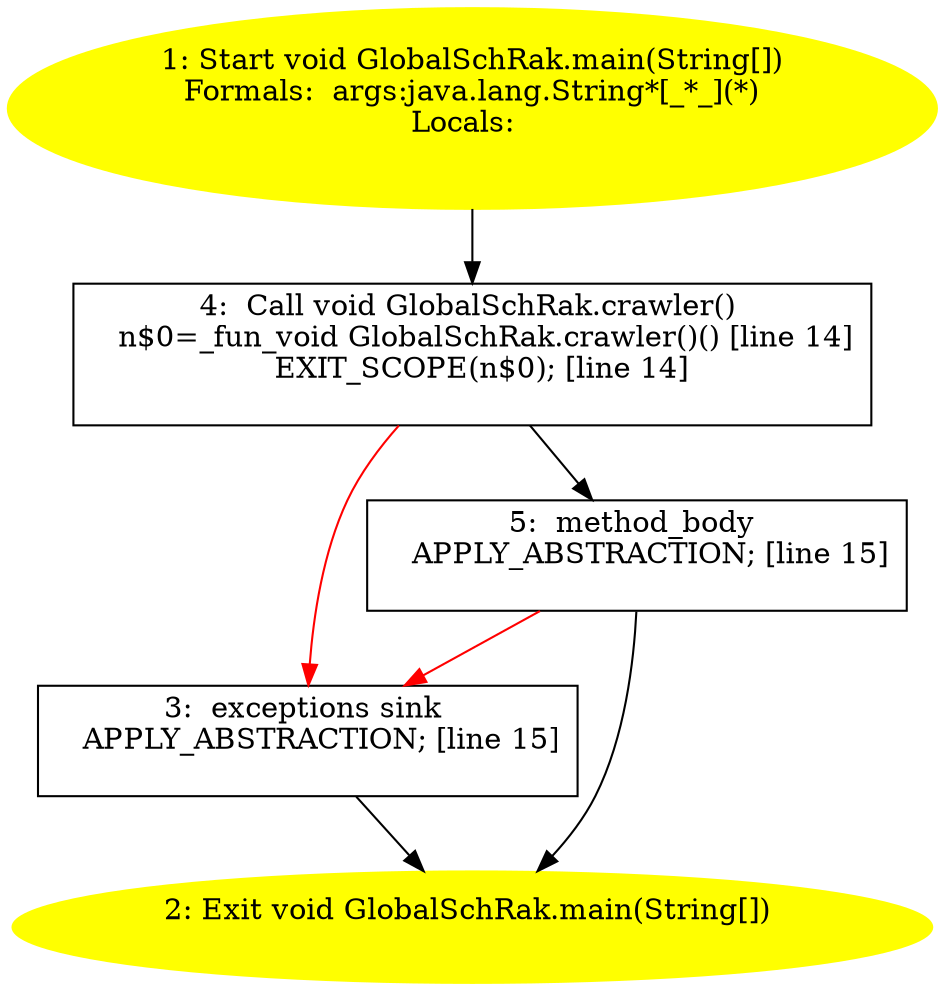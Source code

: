 /* @generated */
digraph cfg {
"com.dulishuo.times.sixteen.GlobalSchRak.main(java.lang.String[]):void.0ce55ee0543696f42eb597f0808a959e_1" [label="1: Start void GlobalSchRak.main(String[])\nFormals:  args:java.lang.String*[_*_](*)\nLocals:  \n  " color=yellow style=filled]
	

	 "com.dulishuo.times.sixteen.GlobalSchRak.main(java.lang.String[]):void.0ce55ee0543696f42eb597f0808a959e_1" -> "com.dulishuo.times.sixteen.GlobalSchRak.main(java.lang.String[]):void.0ce55ee0543696f42eb597f0808a959e_4" ;
"com.dulishuo.times.sixteen.GlobalSchRak.main(java.lang.String[]):void.0ce55ee0543696f42eb597f0808a959e_2" [label="2: Exit void GlobalSchRak.main(String[]) \n  " color=yellow style=filled]
	

"com.dulishuo.times.sixteen.GlobalSchRak.main(java.lang.String[]):void.0ce55ee0543696f42eb597f0808a959e_3" [label="3:  exceptions sink \n   APPLY_ABSTRACTION; [line 15]\n " shape="box"]
	

	 "com.dulishuo.times.sixteen.GlobalSchRak.main(java.lang.String[]):void.0ce55ee0543696f42eb597f0808a959e_3" -> "com.dulishuo.times.sixteen.GlobalSchRak.main(java.lang.String[]):void.0ce55ee0543696f42eb597f0808a959e_2" ;
"com.dulishuo.times.sixteen.GlobalSchRak.main(java.lang.String[]):void.0ce55ee0543696f42eb597f0808a959e_4" [label="4:  Call void GlobalSchRak.crawler() \n   n$0=_fun_void GlobalSchRak.crawler()() [line 14]\n  EXIT_SCOPE(n$0); [line 14]\n " shape="box"]
	

	 "com.dulishuo.times.sixteen.GlobalSchRak.main(java.lang.String[]):void.0ce55ee0543696f42eb597f0808a959e_4" -> "com.dulishuo.times.sixteen.GlobalSchRak.main(java.lang.String[]):void.0ce55ee0543696f42eb597f0808a959e_5" ;
	 "com.dulishuo.times.sixteen.GlobalSchRak.main(java.lang.String[]):void.0ce55ee0543696f42eb597f0808a959e_4" -> "com.dulishuo.times.sixteen.GlobalSchRak.main(java.lang.String[]):void.0ce55ee0543696f42eb597f0808a959e_3" [color="red" ];
"com.dulishuo.times.sixteen.GlobalSchRak.main(java.lang.String[]):void.0ce55ee0543696f42eb597f0808a959e_5" [label="5:  method_body \n   APPLY_ABSTRACTION; [line 15]\n " shape="box"]
	

	 "com.dulishuo.times.sixteen.GlobalSchRak.main(java.lang.String[]):void.0ce55ee0543696f42eb597f0808a959e_5" -> "com.dulishuo.times.sixteen.GlobalSchRak.main(java.lang.String[]):void.0ce55ee0543696f42eb597f0808a959e_2" ;
	 "com.dulishuo.times.sixteen.GlobalSchRak.main(java.lang.String[]):void.0ce55ee0543696f42eb597f0808a959e_5" -> "com.dulishuo.times.sixteen.GlobalSchRak.main(java.lang.String[]):void.0ce55ee0543696f42eb597f0808a959e_3" [color="red" ];
}

